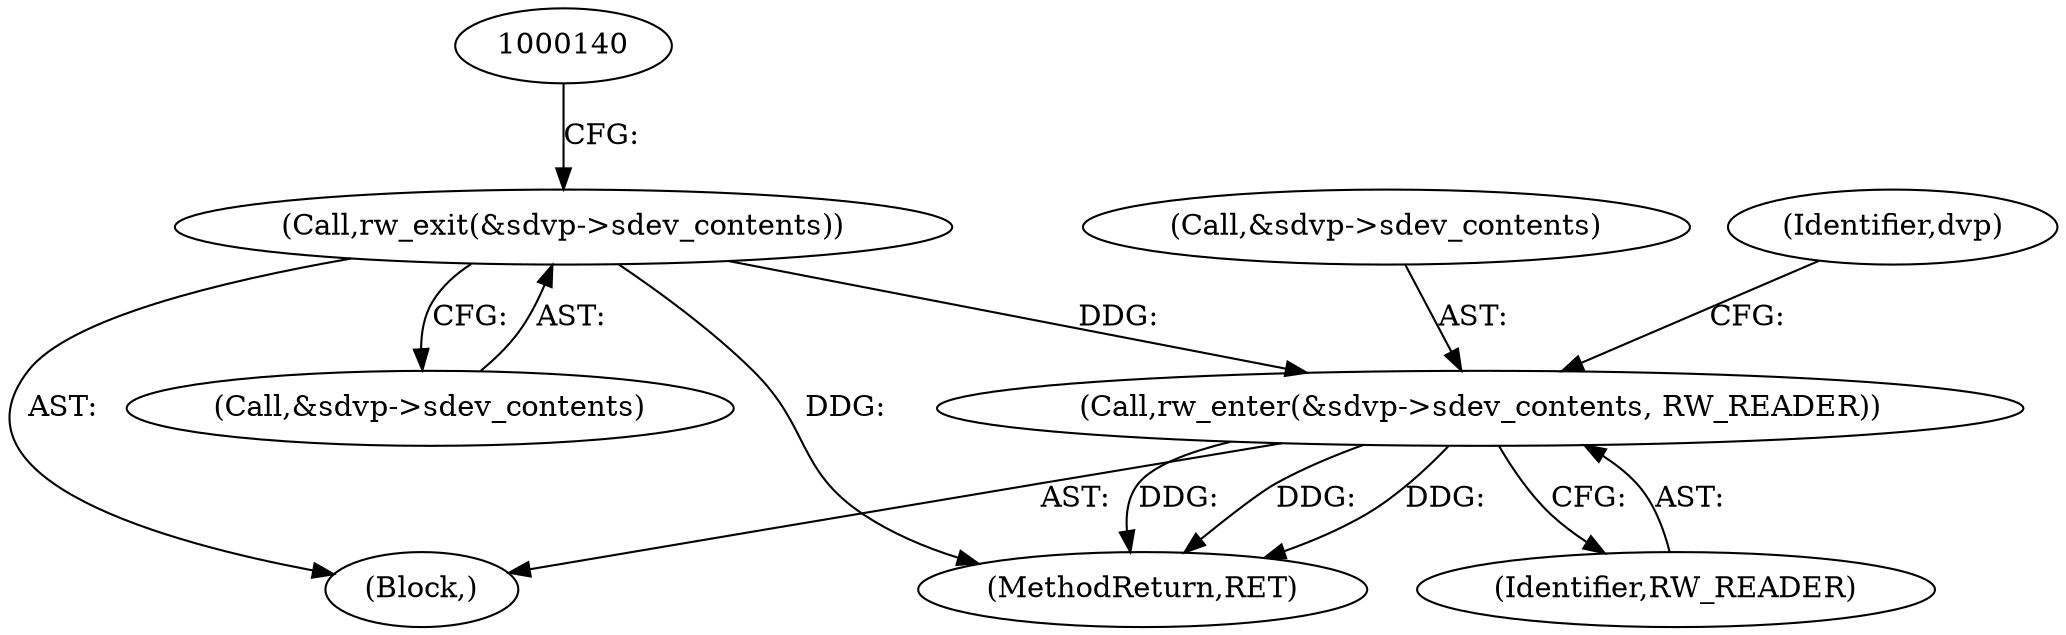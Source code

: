 digraph "0_illumos-gate_d65686849024838243515b5c40ae2c479460b4b5@pointer" {
"1000163" [label="(Call,rw_enter(&sdvp->sdev_contents, RW_READER))"];
"1000134" [label="(Call,rw_exit(&sdvp->sdev_contents))"];
"1000168" [label="(Identifier,RW_READER)"];
"1000262" [label="(MethodReturn,RET)"];
"1000135" [label="(Call,&sdvp->sdev_contents)"];
"1000171" [label="(Identifier,dvp)"];
"1000164" [label="(Call,&sdvp->sdev_contents)"];
"1000134" [label="(Call,rw_exit(&sdvp->sdev_contents))"];
"1000132" [label="(Block,)"];
"1000163" [label="(Call,rw_enter(&sdvp->sdev_contents, RW_READER))"];
"1000163" -> "1000132"  [label="AST: "];
"1000163" -> "1000168"  [label="CFG: "];
"1000164" -> "1000163"  [label="AST: "];
"1000168" -> "1000163"  [label="AST: "];
"1000171" -> "1000163"  [label="CFG: "];
"1000163" -> "1000262"  [label="DDG: "];
"1000163" -> "1000262"  [label="DDG: "];
"1000163" -> "1000262"  [label="DDG: "];
"1000134" -> "1000163"  [label="DDG: "];
"1000134" -> "1000132"  [label="AST: "];
"1000134" -> "1000135"  [label="CFG: "];
"1000135" -> "1000134"  [label="AST: "];
"1000140" -> "1000134"  [label="CFG: "];
"1000134" -> "1000262"  [label="DDG: "];
}

